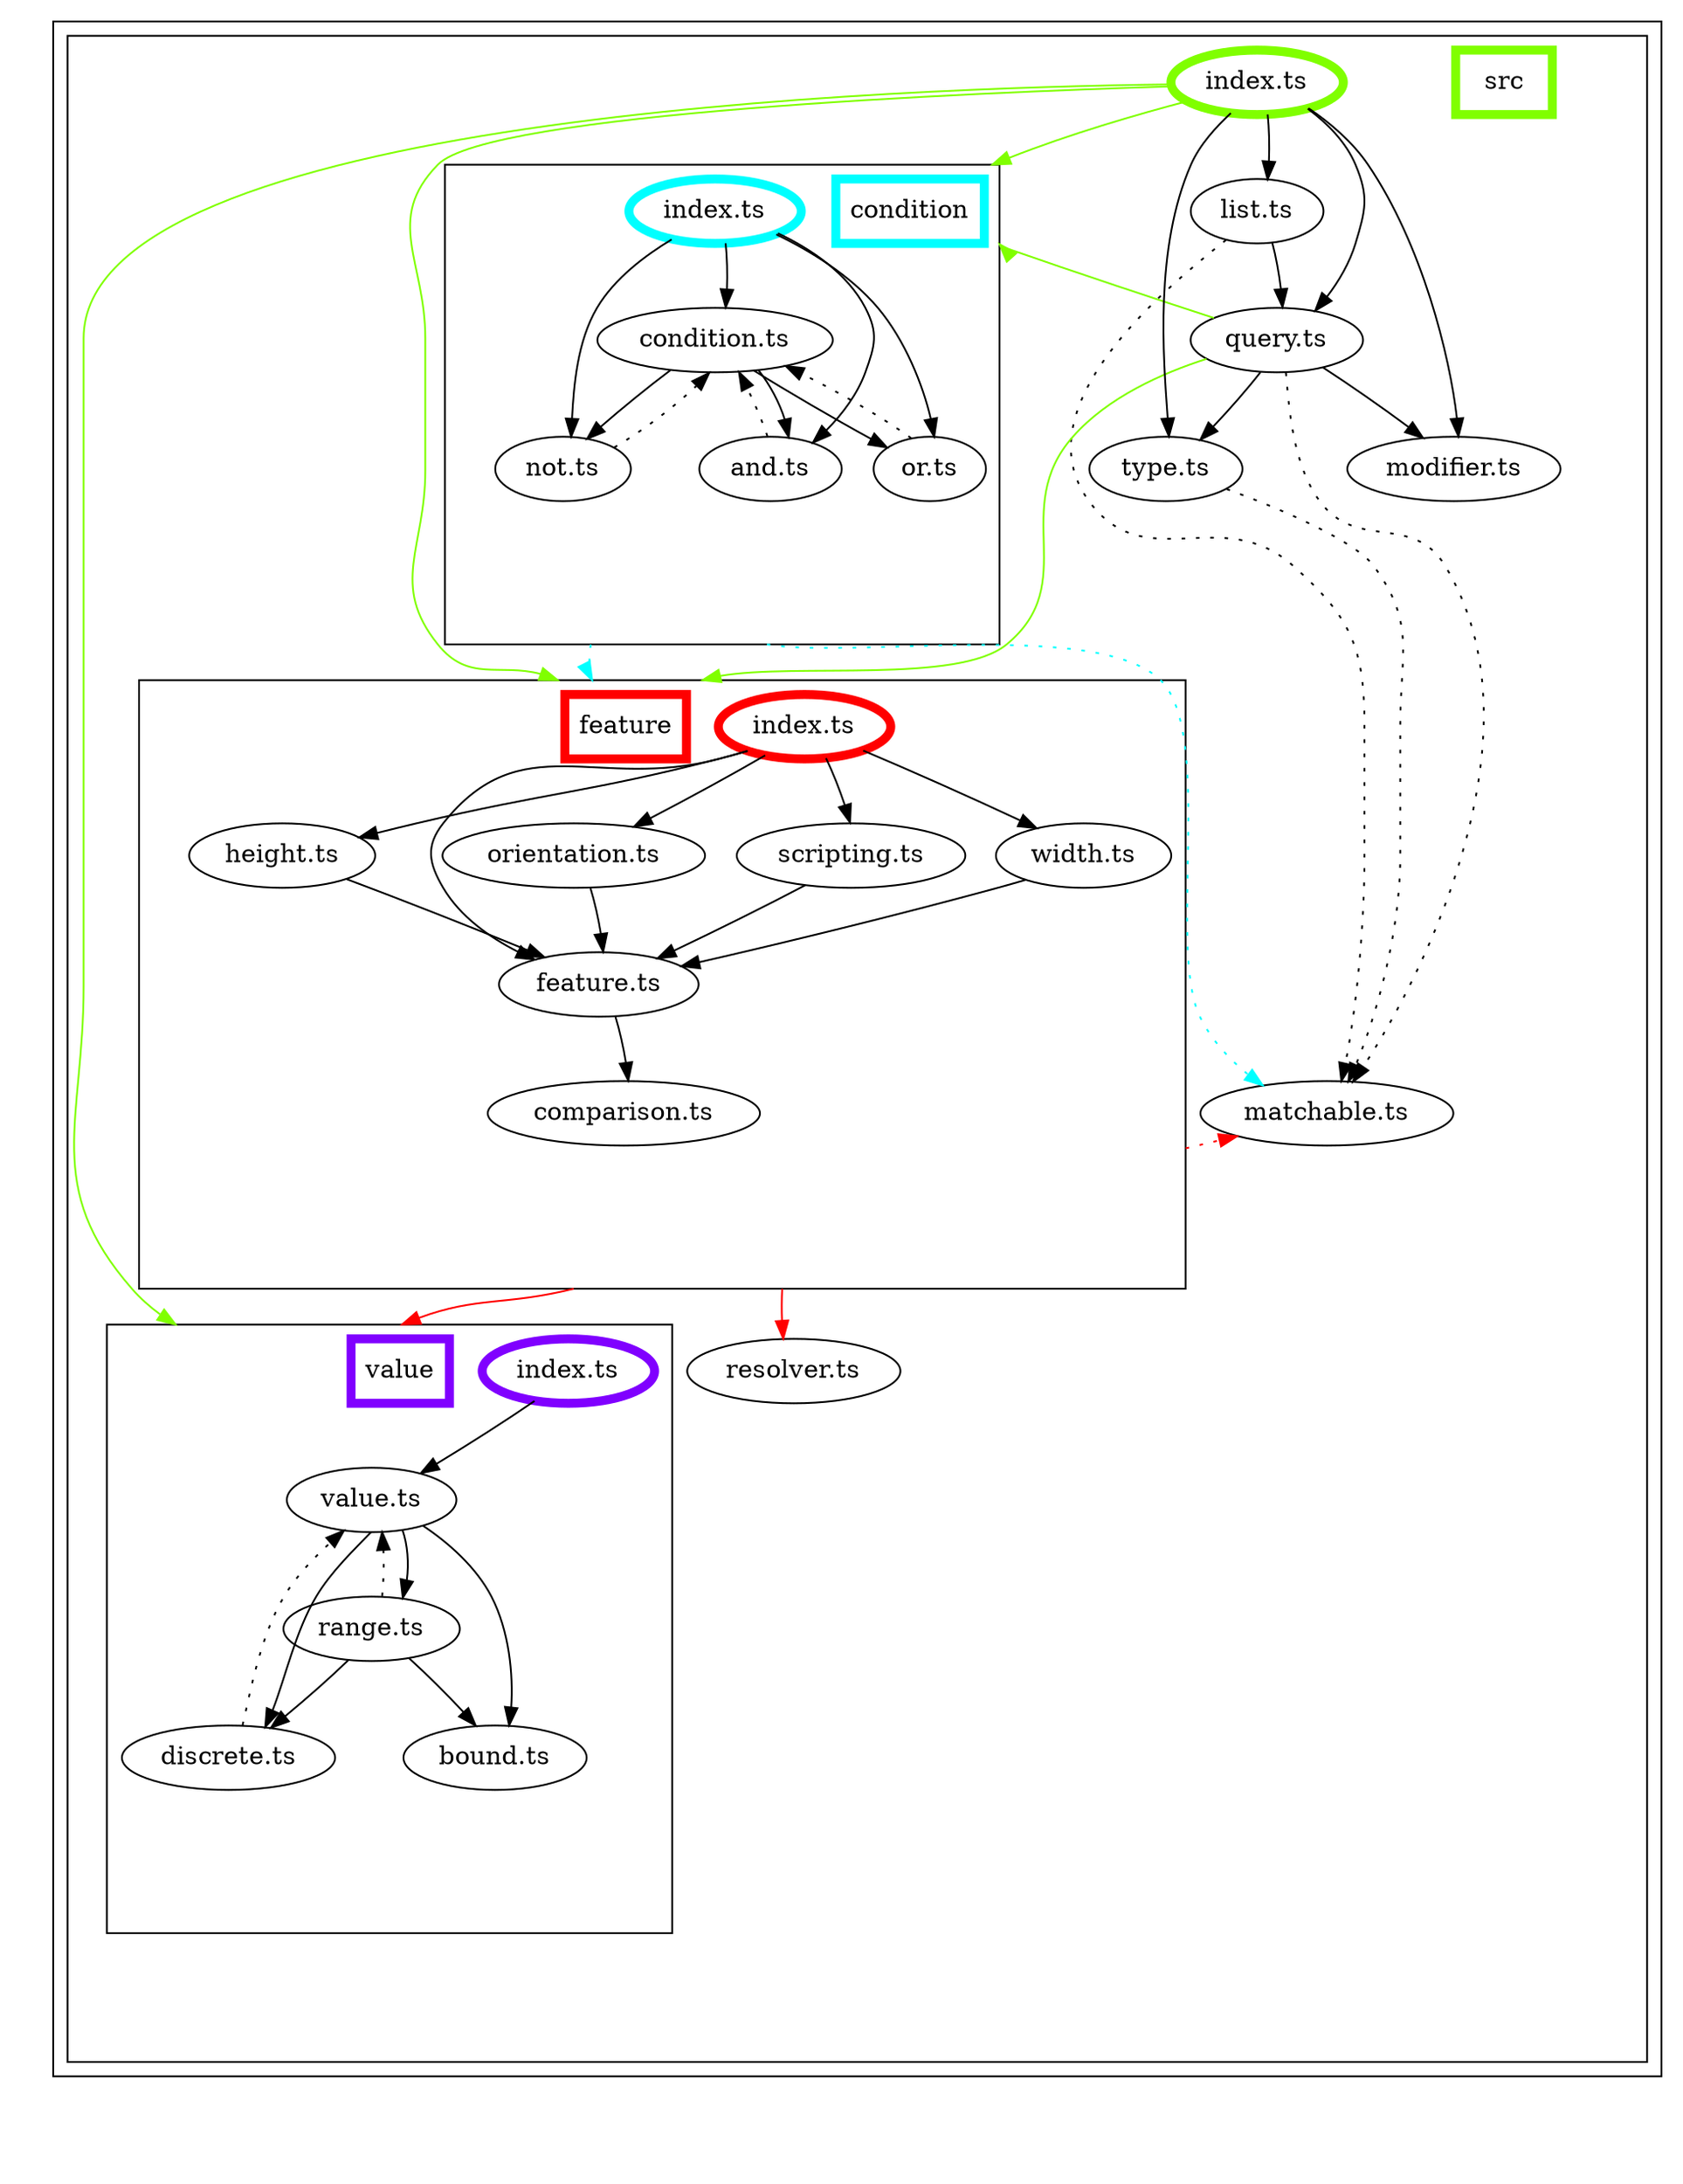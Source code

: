 digraph "dependency-graph-[object Object]" {
  compound = true;
  "dependency-graph-[object Object]" [
    style = "invis";
  ];
  "src/condition/condition.ts";
  "src/feature/index.ts";
  "exit_src/condition";
  "name_src/feature";
  "src/matchable.ts";
  "src/condition/and.ts";
  "src/condition/not.ts";
  "src/condition/or.ts";
  "src/feature/comparison.ts";
  "exit_src/feature";
  "src/value/index.ts";
  "name_src/value";
  "src/feature/feature.ts";
  "src/resolver.ts";
  "src/feature/height.ts";
  "src/feature/orientation.ts";
  "src/feature/scripting.ts";
  "src/feature/width.ts";
  "src/condition/index.ts";
  "name_src/condition";
  "src/list.ts";
  "src/modifier.ts";
  "src/query.ts";
  "src/type.ts";
  "src/value/value.ts";
  "src/value/bound.ts";
  "src/value/discrete.ts";
  "src/value/range.ts";
  subgraph "cluster_src" {
    color = "#000000";
    label = "";
    "name_src" [
      penwidth = 5;
      shape = "rectangle";
      color = "#80ff00";
      label = "src";
    ];
    "exit_src" [
      style = "invis";
    ];
    subgraph "cluster_src" {
      color = "#000000";
      label = "";
      "name_src" [
        penwidth = 5;
        shape = "rectangle";
        color = "#80ff00";
        label = "src";
      ];
      "exit_src" [
        style = "invis";
      ];
      "src/index.ts" [
        label = "index.ts";
        color = "#80ff00";
        penwidth = 5;
      ];
      "src/list.ts" [
        label = "list.ts";
      ];
      "src/matchable.ts" [
        label = "matchable.ts";
      ];
      "src/modifier.ts" [
        label = "modifier.ts";
      ];
      "src/query.ts" [
        label = "query.ts";
      ];
      "src/resolver.ts" [
        label = "resolver.ts";
      ];
      "src/type.ts" [
        label = "type.ts";
      ];
      subgraph "cluster_src/condition" {
        color = "#000000";
        label = "";
        "name_src/condition" [
          penwidth = 5;
          shape = "rectangle";
          color = "#00ffff";
          label = "condition";
        ];
        "exit_src/condition" [
          style = "invis";
        ];
        "src/condition/and.ts" [
          label = "and.ts";
        ];
        "src/condition/condition.ts" [
          label = "condition.ts";
        ];
        "src/condition/index.ts" [
          label = "index.ts";
          color = "#00ffff";
          penwidth = 5;
        ];
        "src/condition/not.ts" [
          label = "not.ts";
        ];
        "src/condition/or.ts" [
          label = "or.ts";
        ];
        "src/condition/and.ts" -> "exit_src/condition" [
          style = "invis";
        ];
        "src/condition/condition.ts" -> "exit_src/condition" [
          style = "invis";
        ];
        "src/condition/index.ts" -> "exit_src/condition" [
          style = "invis";
        ];
        "src/condition/not.ts" -> "exit_src/condition" [
          style = "invis";
        ];
        "src/condition/or.ts" -> "exit_src/condition" [
          style = "invis";
        ];
      }
      subgraph "cluster_src/feature" {
        color = "#000000";
        label = "";
        "name_src/feature" [
          penwidth = 5;
          shape = "rectangle";
          color = "#ff0000";
          label = "feature";
        ];
        "exit_src/feature" [
          style = "invis";
        ];
        "src/feature/comparison.ts" [
          label = "comparison.ts";
        ];
        "src/feature/feature.ts" [
          label = "feature.ts";
        ];
        "src/feature/height.ts" [
          label = "height.ts";
        ];
        "src/feature/index.ts" [
          label = "index.ts";
          color = "#ff0000";
          penwidth = 5;
        ];
        "src/feature/orientation.ts" [
          label = "orientation.ts";
        ];
        "src/feature/scripting.ts" [
          label = "scripting.ts";
        ];
        "src/feature/width.ts" [
          label = "width.ts";
        ];
        "src/feature/comparison.ts" -> "exit_src/feature" [
          style = "invis";
        ];
        "src/feature/feature.ts" -> "exit_src/feature" [
          style = "invis";
        ];
        "src/feature/height.ts" -> "exit_src/feature" [
          style = "invis";
        ];
        "src/feature/index.ts" -> "exit_src/feature" [
          style = "invis";
        ];
        "src/feature/orientation.ts" -> "exit_src/feature" [
          style = "invis";
        ];
        "src/feature/scripting.ts" -> "exit_src/feature" [
          style = "invis";
        ];
        "src/feature/width.ts" -> "exit_src/feature" [
          style = "invis";
        ];
      }
      subgraph "cluster_src/value" {
        color = "#000000";
        label = "";
        "name_src/value" [
          penwidth = 5;
          shape = "rectangle";
          color = "#8000ff";
          label = "value";
        ];
        "exit_src/value" [
          style = "invis";
        ];
        "src/value/bound.ts" [
          label = "bound.ts";
        ];
        "src/value/discrete.ts" [
          label = "discrete.ts";
        ];
        "src/value/index.ts" [
          label = "index.ts";
          color = "#8000ff";
          penwidth = 5;
        ];
        "src/value/range.ts" [
          label = "range.ts";
        ];
        "src/value/value.ts" [
          label = "value.ts";
        ];
        "src/value/bound.ts" -> "exit_src/value" [
          style = "invis";
        ];
        "src/value/discrete.ts" -> "exit_src/value" [
          style = "invis";
        ];
        "src/value/index.ts" -> "exit_src/value" [
          style = "invis";
        ];
        "src/value/range.ts" -> "exit_src/value" [
          style = "invis";
        ];
        "src/value/value.ts" -> "exit_src/value" [
          style = "invis";
        ];
      }
      "exit_src/condition" -> "exit_src" [
        style = "invis";
      ];
      "exit_src/condition" -> "exit_src" [
        style = "invis";
      ];
      "exit_src/condition" -> "exit_src" [
        style = "invis";
      ];
      "exit_src/condition" -> "exit_src" [
        style = "invis";
      ];
      "exit_src/condition" -> "exit_src" [
        style = "invis";
      ];
      "exit_src/feature" -> "exit_src" [
        style = "invis";
      ];
      "exit_src/feature" -> "exit_src" [
        style = "invis";
      ];
      "exit_src/feature" -> "exit_src" [
        style = "invis";
      ];
      "exit_src/feature" -> "exit_src" [
        style = "invis";
      ];
      "exit_src/feature" -> "exit_src" [
        style = "invis";
      ];
      "exit_src/feature" -> "exit_src" [
        style = "invis";
      ];
      "exit_src/feature" -> "exit_src" [
        style = "invis";
      ];
      "src/index.ts" -> "exit_src" [
        style = "invis";
      ];
      "src/list.ts" -> "exit_src" [
        style = "invis";
      ];
      "src/matchable.ts" -> "exit_src" [
        style = "invis";
      ];
      "src/modifier.ts" -> "exit_src" [
        style = "invis";
      ];
      "src/query.ts" -> "exit_src" [
        style = "invis";
      ];
      "src/resolver.ts" -> "exit_src" [
        style = "invis";
      ];
      "src/type.ts" -> "exit_src" [
        style = "invis";
      ];
      "exit_src/value" -> "exit_src" [
        style = "invis";
      ];
      "exit_src/value" -> "exit_src" [
        style = "invis";
      ];
      "exit_src/value" -> "exit_src" [
        style = "invis";
      ];
      "exit_src/value" -> "exit_src" [
        style = "invis";
      ];
      "exit_src/value" -> "exit_src" [
        style = "invis";
      ];
    }
    "exit_src" -> "exit_src" [
      style = "invis";
    ];
    "exit_src" -> "exit_src" [
      style = "invis";
    ];
    "exit_src" -> "exit_src" [
      style = "invis";
    ];
    "exit_src" -> "exit_src" [
      style = "invis";
    ];
    "exit_src" -> "exit_src" [
      style = "invis";
    ];
    "exit_src" -> "exit_src" [
      style = "invis";
    ];
    "exit_src" -> "exit_src" [
      style = "invis";
    ];
    "exit_src" -> "exit_src" [
      style = "invis";
    ];
    "exit_src" -> "exit_src" [
      style = "invis";
    ];
    "exit_src" -> "exit_src" [
      style = "invis";
    ];
    "exit_src" -> "exit_src" [
      style = "invis";
    ];
    "exit_src" -> "exit_src" [
      style = "invis";
    ];
    "exit_src" -> "exit_src" [
      style = "invis";
    ];
    "exit_src" -> "exit_src" [
      style = "invis";
    ];
    "exit_src" -> "exit_src" [
      style = "invis";
    ];
    "exit_src" -> "exit_src" [
      style = "invis";
    ];
    "exit_src" -> "exit_src" [
      style = "invis";
    ];
    "exit_src" -> "exit_src" [
      style = "invis";
    ];
    "exit_src" -> "exit_src" [
      style = "invis";
    ];
    "exit_src" -> "exit_src" [
      style = "invis";
    ];
    "exit_src" -> "exit_src" [
      style = "invis";
    ];
    "exit_src" -> "exit_src" [
      style = "invis";
    ];
    "exit_src" -> "exit_src" [
      style = "invis";
    ];
    "exit_src" -> "exit_src" [
      style = "invis";
    ];
  }
  "exit_src" -> "dependency-graph-[object Object]" [
    style = "invis";
  ];
  "src/condition/and.ts" -> "src/condition/condition.ts" [
    style = "invis";
  ];
  "src/condition/and.ts" -> "src/condition/condition.ts" [
    style = "dotted";
    ltail = "cluster_src/condition/and.ts";
    lhead = "cluster_src/condition/condition.ts";
    color = "black";
  ];
  "exit_src/condition" -> "name_src/feature" [
    style = "dotted";
    ltail = "cluster_src/condition";
    lhead = "cluster_src/feature";
    color = "#00ffff";
  ];
  "src/condition/and.ts" -> "src/matchable.ts" [
    style = "invis";
  ];
  "exit_src/condition" -> "src/matchable.ts" [
    style = "dotted";
    ltail = "cluster_src/condition";
    lhead = "cluster_src/matchable.ts";
    color = "#00ffff";
  ];
  "src/condition/condition.ts" -> "src/condition/and.ts" [
    style = "invis";
  ];
  "src/condition/condition.ts" -> "src/condition/and.ts" [
    style = "solid";
    ltail = "cluster_src/condition/condition.ts";
    lhead = "cluster_src/condition/and.ts";
    color = "black";
  ];
  "src/condition/condition.ts" -> "src/condition/not.ts" [
    style = "invis";
  ];
  "src/condition/condition.ts" -> "src/condition/not.ts" [
    style = "solid";
    ltail = "cluster_src/condition/condition.ts";
    lhead = "cluster_src/condition/not.ts";
    color = "black";
  ];
  "src/condition/condition.ts" -> "src/condition/or.ts" [
    style = "invis";
  ];
  "src/condition/condition.ts" -> "src/condition/or.ts" [
    style = "solid";
    ltail = "cluster_src/condition/condition.ts";
    lhead = "cluster_src/condition/or.ts";
    color = "black";
  ];
  "exit_src/condition" -> "name_src/feature" [
    style = "invis";
  ];
  "src/condition/index.ts" -> "src/condition/and.ts" [
    style = "invis";
  ];
  "src/condition/index.ts" -> "src/condition/and.ts" [
    style = "solid";
    ltail = "cluster_src/condition/index.ts";
    lhead = "cluster_src/condition/and.ts";
    color = "black";
  ];
  "src/condition/index.ts" -> "src/condition/condition.ts" [
    style = "invis";
  ];
  "src/condition/index.ts" -> "src/condition/condition.ts" [
    style = "solid";
    ltail = "cluster_src/condition/index.ts";
    lhead = "cluster_src/condition/condition.ts";
    color = "black";
  ];
  "src/condition/index.ts" -> "src/condition/not.ts" [
    style = "invis";
  ];
  "src/condition/index.ts" -> "src/condition/not.ts" [
    style = "solid";
    ltail = "cluster_src/condition/index.ts";
    lhead = "cluster_src/condition/not.ts";
    color = "black";
  ];
  "src/condition/index.ts" -> "src/condition/or.ts" [
    style = "invis";
  ];
  "src/condition/index.ts" -> "src/condition/or.ts" [
    style = "solid";
    ltail = "cluster_src/condition/index.ts";
    lhead = "cluster_src/condition/or.ts";
    color = "black";
  ];
  "src/condition/not.ts" -> "src/condition/condition.ts" [
    style = "invis";
  ];
  "src/condition/not.ts" -> "src/condition/condition.ts" [
    style = "dotted";
    ltail = "cluster_src/condition/not.ts";
    lhead = "cluster_src/condition/condition.ts";
    color = "black";
  ];
  "exit_src/condition" -> "name_src/feature" [
    style = "invis";
  ];
  "src/condition/not.ts" -> "src/matchable.ts" [
    style = "invis";
  ];
  "exit_src/condition" -> "src/matchable.ts" [
    style = "invis";
  ];
  "src/condition/or.ts" -> "src/condition/condition.ts" [
    style = "invis";
  ];
  "src/condition/or.ts" -> "src/condition/condition.ts" [
    style = "dotted";
    ltail = "cluster_src/condition/or.ts";
    lhead = "cluster_src/condition/condition.ts";
    color = "black";
  ];
  "exit_src/condition" -> "name_src/feature" [
    style = "invis";
  ];
  "src/condition/or.ts" -> "src/matchable.ts" [
    style = "invis";
  ];
  "exit_src/condition" -> "src/matchable.ts" [
    style = "invis";
  ];
  "src/feature/feature.ts" -> "src/feature/comparison.ts" [
    style = "invis";
  ];
  "src/feature/feature.ts" -> "src/feature/comparison.ts" [
    style = "solid";
    ltail = "cluster_src/feature/feature.ts";
    lhead = "cluster_src/feature/comparison.ts";
    color = "black";
  ];
  "src/feature/feature.ts" -> "src/matchable.ts" [
    style = "invis";
  ];
  "exit_src/feature" -> "src/matchable.ts" [
    style = "dotted";
    ltail = "cluster_src/feature";
    lhead = "cluster_src/matchable.ts";
    color = "#ff0000";
  ];
  "exit_src/feature" -> "name_src/value" [
    style = "solid";
    ltail = "cluster_src/feature";
    lhead = "cluster_src/value";
    color = "#ff0000";
  ];
  "src/feature/height.ts" -> "src/feature/feature.ts" [
    style = "invis";
  ];
  "src/feature/height.ts" -> "src/feature/feature.ts" [
    style = "solid";
    ltail = "cluster_src/feature/height.ts";
    lhead = "cluster_src/feature/feature.ts";
    color = "black";
  ];
  "src/feature/height.ts" -> "src/resolver.ts" [
    style = "invis";
  ];
  "exit_src/feature" -> "src/resolver.ts" [
    style = "solid";
    ltail = "cluster_src/feature";
    lhead = "cluster_src/resolver.ts";
    color = "#ff0000";
  ];
  "exit_src/feature" -> "name_src/value" [
    style = "invis";
  ];
  "src/feature/index.ts" -> "src/feature/feature.ts" [
    style = "invis";
  ];
  "src/feature/index.ts" -> "src/feature/feature.ts" [
    style = "solid";
    ltail = "cluster_src/feature/index.ts";
    lhead = "cluster_src/feature/feature.ts";
    color = "black";
  ];
  "src/feature/index.ts" -> "src/feature/height.ts" [
    style = "invis";
  ];
  "src/feature/index.ts" -> "src/feature/height.ts" [
    style = "solid";
    ltail = "cluster_src/feature/index.ts";
    lhead = "cluster_src/feature/height.ts";
    color = "black";
  ];
  "src/feature/index.ts" -> "src/feature/orientation.ts" [
    style = "invis";
  ];
  "src/feature/index.ts" -> "src/feature/orientation.ts" [
    style = "solid";
    ltail = "cluster_src/feature/index.ts";
    lhead = "cluster_src/feature/orientation.ts";
    color = "black";
  ];
  "src/feature/index.ts" -> "src/feature/scripting.ts" [
    style = "invis";
  ];
  "src/feature/index.ts" -> "src/feature/scripting.ts" [
    style = "solid";
    ltail = "cluster_src/feature/index.ts";
    lhead = "cluster_src/feature/scripting.ts";
    color = "black";
  ];
  "src/feature/index.ts" -> "src/feature/width.ts" [
    style = "invis";
  ];
  "src/feature/index.ts" -> "src/feature/width.ts" [
    style = "solid";
    ltail = "cluster_src/feature/index.ts";
    lhead = "cluster_src/feature/width.ts";
    color = "black";
  ];
  "src/feature/orientation.ts" -> "src/feature/feature.ts" [
    style = "invis";
  ];
  "src/feature/orientation.ts" -> "src/feature/feature.ts" [
    style = "solid";
    ltail = "cluster_src/feature/orientation.ts";
    lhead = "cluster_src/feature/feature.ts";
    color = "black";
  ];
  "exit_src/feature" -> "name_src/value" [
    style = "invis";
  ];
  "src/feature/scripting.ts" -> "src/feature/feature.ts" [
    style = "invis";
  ];
  "src/feature/scripting.ts" -> "src/feature/feature.ts" [
    style = "solid";
    ltail = "cluster_src/feature/scripting.ts";
    lhead = "cluster_src/feature/feature.ts";
    color = "black";
  ];
  "exit_src/feature" -> "name_src/value" [
    style = "invis";
  ];
  "src/feature/width.ts" -> "src/feature/feature.ts" [
    style = "invis";
  ];
  "src/feature/width.ts" -> "src/feature/feature.ts" [
    style = "solid";
    ltail = "cluster_src/feature/width.ts";
    lhead = "cluster_src/feature/feature.ts";
    color = "black";
  ];
  "src/feature/width.ts" -> "src/resolver.ts" [
    style = "invis";
  ];
  "exit_src/feature" -> "src/resolver.ts" [
    style = "invis";
  ];
  "exit_src/feature" -> "name_src/value" [
    style = "invis";
  ];
  "src/index.ts" -> "name_src/condition" [
    style = "solid";
    ltail = "cluster_src/index.ts";
    lhead = "cluster_src/condition";
    color = "#80ff00";
  ];
  "src/index.ts" -> "name_src/feature" [
    style = "solid";
    ltail = "cluster_src/index.ts";
    lhead = "cluster_src/feature";
    color = "#80ff00";
  ];
  "src/index.ts" -> "src/list.ts" [
    style = "invis";
  ];
  "src/index.ts" -> "src/list.ts" [
    style = "solid";
    ltail = "cluster_src/index.ts";
    lhead = "cluster_src/list.ts";
    color = "black";
  ];
  "src/index.ts" -> "src/modifier.ts" [
    style = "invis";
  ];
  "src/index.ts" -> "src/modifier.ts" [
    style = "solid";
    ltail = "cluster_src/index.ts";
    lhead = "cluster_src/modifier.ts";
    color = "black";
  ];
  "src/index.ts" -> "src/query.ts" [
    style = "invis";
  ];
  "src/index.ts" -> "src/query.ts" [
    style = "solid";
    ltail = "cluster_src/index.ts";
    lhead = "cluster_src/query.ts";
    color = "black";
  ];
  "src/index.ts" -> "src/type.ts" [
    style = "invis";
  ];
  "src/index.ts" -> "src/type.ts" [
    style = "solid";
    ltail = "cluster_src/index.ts";
    lhead = "cluster_src/type.ts";
    color = "black";
  ];
  "src/index.ts" -> "name_src/value" [
    style = "solid";
    ltail = "cluster_src/index.ts";
    lhead = "cluster_src/value";
    color = "#80ff00";
  ];
  "src/list.ts" -> "src/matchable.ts" [
    style = "invis";
  ];
  "src/list.ts" -> "src/matchable.ts" [
    style = "dotted";
    ltail = "cluster_src/list.ts";
    lhead = "cluster_src/matchable.ts";
    color = "black";
  ];
  "src/list.ts" -> "src/query.ts" [
    style = "invis";
  ];
  "src/list.ts" -> "src/query.ts" [
    style = "solid";
    ltail = "cluster_src/list.ts";
    lhead = "cluster_src/query.ts";
    color = "black";
  ];
  "src/query.ts" -> "name_src/condition" [
    style = "solid";
    ltail = "cluster_src/query.ts";
    lhead = "cluster_src/condition";
    color = "#80ff00";
  ];
  "src/query.ts" -> "name_src/feature" [
    style = "solid";
    ltail = "cluster_src/query.ts";
    lhead = "cluster_src/feature";
    color = "#80ff00";
  ];
  "src/query.ts" -> "src/matchable.ts" [
    style = "invis";
  ];
  "src/query.ts" -> "src/matchable.ts" [
    style = "dotted";
    ltail = "cluster_src/query.ts";
    lhead = "cluster_src/matchable.ts";
    color = "black";
  ];
  "src/query.ts" -> "src/modifier.ts" [
    style = "invis";
  ];
  "src/query.ts" -> "src/modifier.ts" [
    style = "solid";
    ltail = "cluster_src/query.ts";
    lhead = "cluster_src/modifier.ts";
    color = "black";
  ];
  "src/query.ts" -> "src/type.ts" [
    style = "invis";
  ];
  "src/query.ts" -> "src/type.ts" [
    style = "solid";
    ltail = "cluster_src/query.ts";
    lhead = "cluster_src/type.ts";
    color = "black";
  ];
  "src/type.ts" -> "src/matchable.ts" [
    style = "invis";
  ];
  "src/type.ts" -> "src/matchable.ts" [
    style = "dotted";
    ltail = "cluster_src/type.ts";
    lhead = "cluster_src/matchable.ts";
    color = "black";
  ];
  "src/value/discrete.ts" -> "src/value/value.ts" [
    style = "invis";
  ];
  "src/value/discrete.ts" -> "src/value/value.ts" [
    style = "dotted";
    ltail = "cluster_src/value/discrete.ts";
    lhead = "cluster_src/value/value.ts";
    color = "black";
  ];
  "src/value/index.ts" -> "src/value/value.ts" [
    style = "invis";
  ];
  "src/value/index.ts" -> "src/value/value.ts" [
    style = "solid";
    ltail = "cluster_src/value/index.ts";
    lhead = "cluster_src/value/value.ts";
    color = "black";
  ];
  "src/value/range.ts" -> "src/value/bound.ts" [
    style = "invis";
  ];
  "src/value/range.ts" -> "src/value/bound.ts" [
    style = "solid";
    ltail = "cluster_src/value/range.ts";
    lhead = "cluster_src/value/bound.ts";
    color = "black";
  ];
  "src/value/range.ts" -> "src/value/discrete.ts" [
    style = "invis";
  ];
  "src/value/range.ts" -> "src/value/discrete.ts" [
    style = "solid";
    ltail = "cluster_src/value/range.ts";
    lhead = "cluster_src/value/discrete.ts";
    color = "black";
  ];
  "src/value/range.ts" -> "src/value/value.ts" [
    style = "invis";
  ];
  "src/value/range.ts" -> "src/value/value.ts" [
    style = "dotted";
    ltail = "cluster_src/value/range.ts";
    lhead = "cluster_src/value/value.ts";
    color = "black";
  ];
  "src/value/value.ts" -> "src/value/bound.ts" [
    style = "invis";
  ];
  "src/value/value.ts" -> "src/value/bound.ts" [
    style = "solid";
    ltail = "cluster_src/value/value.ts";
    lhead = "cluster_src/value/bound.ts";
    color = "black";
  ];
  "src/value/value.ts" -> "src/value/discrete.ts" [
    style = "invis";
  ];
  "src/value/value.ts" -> "src/value/discrete.ts" [
    style = "solid";
    ltail = "cluster_src/value/value.ts";
    lhead = "cluster_src/value/discrete.ts";
    color = "black";
  ];
  "src/value/value.ts" -> "src/value/range.ts" [
    style = "invis";
  ];
  "src/value/value.ts" -> "src/value/range.ts" [
    style = "solid";
    ltail = "cluster_src/value/value.ts";
    lhead = "cluster_src/value/range.ts";
    color = "black";
  ];
}